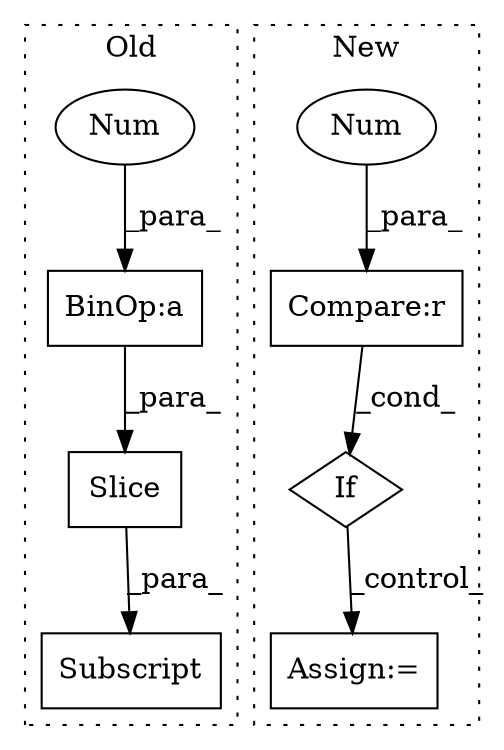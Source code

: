 digraph G {
subgraph cluster0 {
1 [label="Slice" a="80" s="7881" l="1" shape="box"];
3 [label="BinOp:a" a="82" s="7782" l="16" shape="box"];
4 [label="Num" a="76" s="7798" l="1" shape="ellipse"];
5 [label="Subscript" a="63" s="7876,0" l="12,0" shape="box"];
label = "Old";
style="dotted";
}
subgraph cluster1 {
2 [label="If" a="96" s="9401,9444" l="3,14" shape="diamond"];
6 [label="Compare:r" a="40" s="9404" l="17" shape="box"];
7 [label="Num" a="76" s="9420" l="1" shape="ellipse"];
8 [label="Assign:=" a="68" s="9464" l="3" shape="box"];
label = "New";
style="dotted";
}
1 -> 5 [label="_para_"];
2 -> 8 [label="_control_"];
3 -> 1 [label="_para_"];
4 -> 3 [label="_para_"];
6 -> 2 [label="_cond_"];
7 -> 6 [label="_para_"];
}